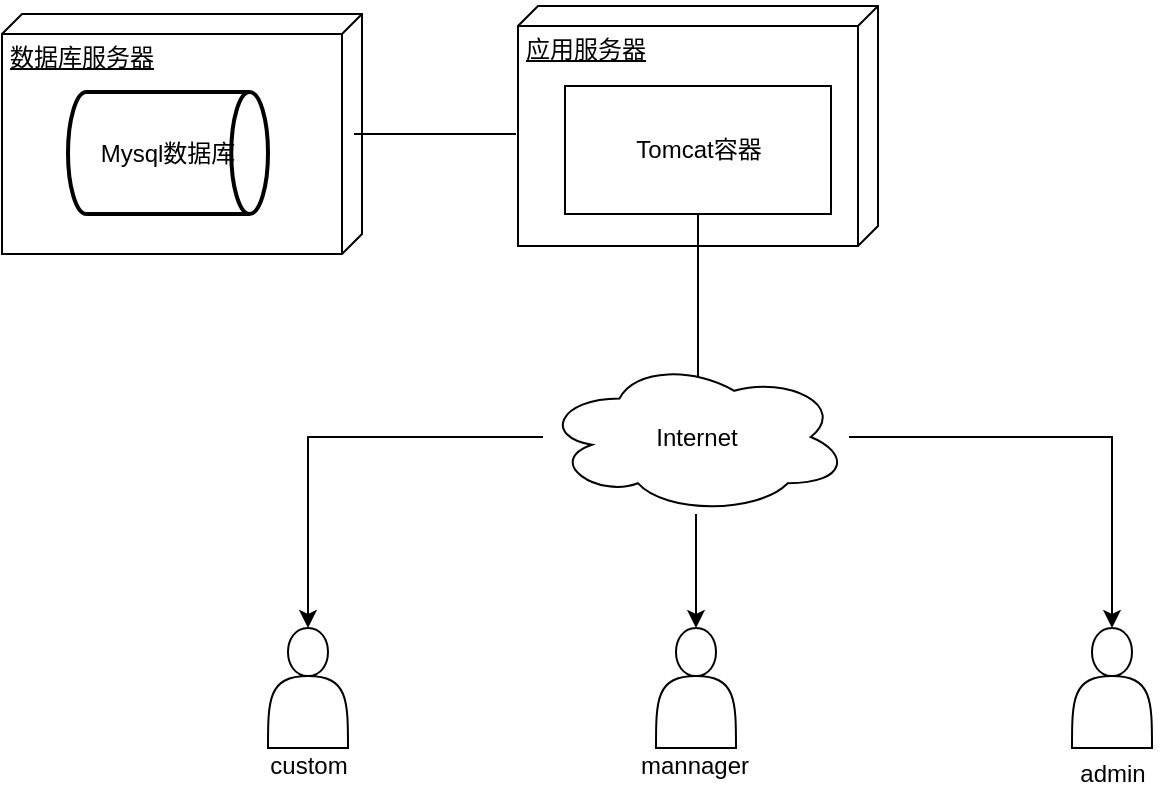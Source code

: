 <mxfile border="50" scale="3" compressed="false" locked="false" version="24.8.4">
  <diagram name="Blank" id="YmL12bMKpDGza6XwsDPr">
    <mxGraphModel dx="1934" dy="600" grid="0" gridSize="10" guides="1" tooltips="1" connect="1" arrows="1" fold="1" page="0" pageScale="1" pageWidth="827" pageHeight="1169" background="none" math="1" shadow="0">
      <root>
        <mxCell id="X5NqExCQtvZxIxQ7pmgY-0" />
        <mxCell id="1" parent="X5NqExCQtvZxIxQ7pmgY-0" />
        <mxCell id="cql730DnJrorzn_j0XCP-13" value="" style="group" vertex="1" connectable="0" parent="1">
          <mxGeometry x="-281" y="330" width="180" height="120" as="geometry" />
        </mxCell>
        <mxCell id="cql730DnJrorzn_j0XCP-3" value="应用服务器" style="verticalAlign=top;align=left;spacingTop=8;spacingLeft=2;spacingRight=12;shape=cube;size=10;direction=south;fontStyle=4;html=1;whiteSpace=wrap;" vertex="1" parent="cql730DnJrorzn_j0XCP-13">
          <mxGeometry y="3" width="180" height="120" as="geometry" />
        </mxCell>
        <mxCell id="cql730DnJrorzn_j0XCP-17" style="edgeStyle=orthogonalEdgeStyle;rounded=0;orthogonalLoop=1;jettySize=auto;html=1;" edge="1" parent="cql730DnJrorzn_j0XCP-13" source="cql730DnJrorzn_j0XCP-8">
          <mxGeometry relative="1" as="geometry">
            <mxPoint x="90" y="234.333" as="targetPoint" />
          </mxGeometry>
        </mxCell>
        <mxCell id="cql730DnJrorzn_j0XCP-8" value="Tomcat容器" style="html=1;whiteSpace=wrap;" vertex="1" parent="cql730DnJrorzn_j0XCP-13">
          <mxGeometry x="23.5" y="43" width="133" height="64" as="geometry" />
        </mxCell>
        <mxCell id="cql730DnJrorzn_j0XCP-20" style="edgeStyle=orthogonalEdgeStyle;rounded=0;orthogonalLoop=1;jettySize=auto;html=1;entryX=0.5;entryY=0;entryDx=0;entryDy=0;" edge="1" parent="1" source="cql730DnJrorzn_j0XCP-18" target="cql730DnJrorzn_j0XCP-23">
          <mxGeometry relative="1" as="geometry">
            <mxPoint x="-393" y="671" as="targetPoint" />
          </mxGeometry>
        </mxCell>
        <mxCell id="cql730DnJrorzn_j0XCP-26" style="edgeStyle=orthogonalEdgeStyle;rounded=0;orthogonalLoop=1;jettySize=auto;html=1;entryX=0.5;entryY=0;entryDx=0;entryDy=0;" edge="1" parent="1" source="cql730DnJrorzn_j0XCP-18" target="cql730DnJrorzn_j0XCP-24">
          <mxGeometry relative="1" as="geometry" />
        </mxCell>
        <mxCell id="cql730DnJrorzn_j0XCP-27" style="edgeStyle=orthogonalEdgeStyle;rounded=0;orthogonalLoop=1;jettySize=auto;html=1;" edge="1" parent="1" source="cql730DnJrorzn_j0XCP-18" target="cql730DnJrorzn_j0XCP-28">
          <mxGeometry relative="1" as="geometry">
            <mxPoint x="50.667" y="670.667" as="targetPoint" />
          </mxGeometry>
        </mxCell>
        <mxCell id="cql730DnJrorzn_j0XCP-18" value="Internet" style="ellipse;shape=cloud;whiteSpace=wrap;html=1;align=center;" vertex="1" parent="1">
          <mxGeometry x="-268.5" y="510" width="153" height="77" as="geometry" />
        </mxCell>
        <mxCell id="cql730DnJrorzn_j0XCP-23" value="" style="shape=actor;whiteSpace=wrap;html=1;" vertex="1" parent="1">
          <mxGeometry x="-406" y="644" width="40" height="60" as="geometry" />
        </mxCell>
        <mxCell id="cql730DnJrorzn_j0XCP-24" value="" style="shape=actor;whiteSpace=wrap;html=1;" vertex="1" parent="1">
          <mxGeometry x="-212" y="644" width="40" height="60" as="geometry" />
        </mxCell>
        <mxCell id="cql730DnJrorzn_j0XCP-28" value="" style="shape=actor;whiteSpace=wrap;html=1;" vertex="1" parent="1">
          <mxGeometry x="-4" y="644" width="40" height="60" as="geometry" />
        </mxCell>
        <mxCell id="cql730DnJrorzn_j0XCP-29" value="" style="group" vertex="1" connectable="0" parent="1">
          <mxGeometry x="-539" y="337" width="180" height="120" as="geometry" />
        </mxCell>
        <mxCell id="cql730DnJrorzn_j0XCP-1" value="数据库服务器" style="verticalAlign=top;align=left;spacingTop=8;spacingLeft=2;spacingRight=12;shape=cube;size=10;direction=south;fontStyle=4;html=1;whiteSpace=wrap;" vertex="1" parent="cql730DnJrorzn_j0XCP-29">
          <mxGeometry width="180" height="120" as="geometry" />
        </mxCell>
        <mxCell id="cql730DnJrorzn_j0XCP-19" value="Mysql数据库" style="strokeWidth=2;html=1;shape=mxgraph.flowchart.direct_data;whiteSpace=wrap;" vertex="1" parent="cql730DnJrorzn_j0XCP-29">
          <mxGeometry x="33" y="39" width="100" height="61" as="geometry" />
        </mxCell>
        <mxCell id="cql730DnJrorzn_j0XCP-16" value="" style="line;strokeWidth=1;fillColor=none;align=left;verticalAlign=middle;spacingTop=-1;spacingLeft=3;spacingRight=3;rotatable=0;labelPosition=right;points=[];portConstraint=eastwest;strokeColor=inherit;" vertex="1" parent="1">
          <mxGeometry x="-363" y="393" width="81" height="8" as="geometry" />
        </mxCell>
        <mxCell id="cql730DnJrorzn_j0XCP-31" value="custom" style="text;html=1;align=center;verticalAlign=middle;resizable=0;points=[];autosize=1;strokeColor=none;fillColor=none;" vertex="1" parent="1">
          <mxGeometry x="-414.5" y="700" width="57" height="26" as="geometry" />
        </mxCell>
        <mxCell id="cql730DnJrorzn_j0XCP-32" value="mannager" style="text;html=1;align=center;verticalAlign=middle;resizable=0;points=[];autosize=1;strokeColor=none;fillColor=none;" vertex="1" parent="1">
          <mxGeometry x="-229" y="700" width="72" height="26" as="geometry" />
        </mxCell>
        <mxCell id="cql730DnJrorzn_j0XCP-34" value="admin" style="text;html=1;align=center;verticalAlign=middle;resizable=0;points=[];autosize=1;strokeColor=none;fillColor=none;" vertex="1" parent="1">
          <mxGeometry x="-9.5" y="704" width="51" height="26" as="geometry" />
        </mxCell>
      </root>
    </mxGraphModel>
  </diagram>
</mxfile>
